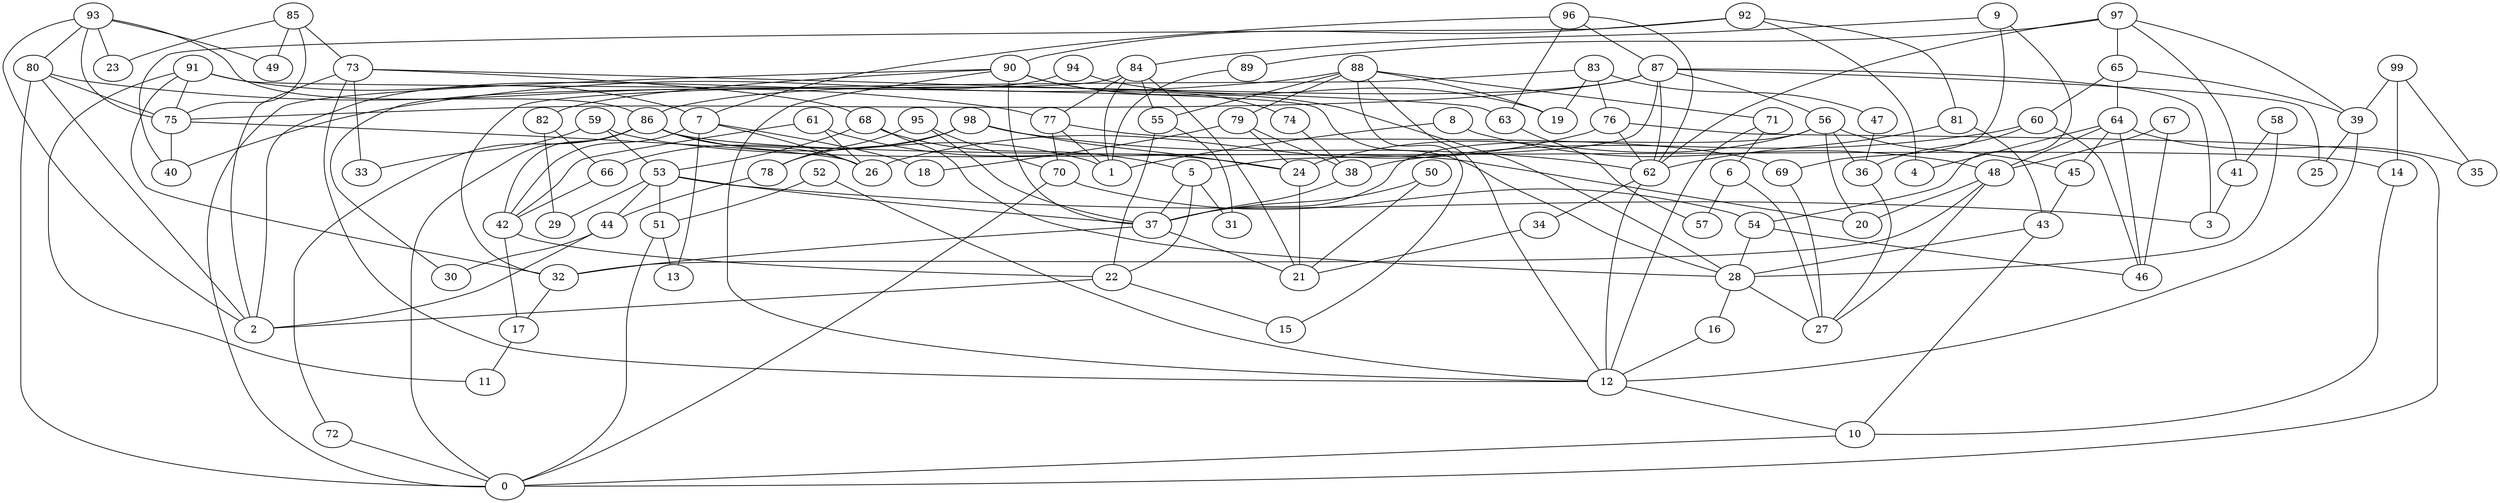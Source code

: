 digraph GG_graph {

subgraph G_graph {
edge [color = black]
"77" -> "70" [dir = none]
"77" -> "1" [dir = none]
"77" -> "69" [dir = none]
"72" -> "0" [dir = none]
"5" -> "31" [dir = none]
"5" -> "37" [dir = none]
"5" -> "22" [dir = none]
"74" -> "38" [dir = none]
"59" -> "53" [dir = none]
"59" -> "20" [dir = none]
"59" -> "33" [dir = none]
"50" -> "21" [dir = none]
"50" -> "37" [dir = none]
"67" -> "48" [dir = none]
"67" -> "46" [dir = none]
"37" -> "32" [dir = none]
"37" -> "21" [dir = none]
"6" -> "57" [dir = none]
"6" -> "27" [dir = none]
"68" -> "5" [dir = none]
"68" -> "28" [dir = none]
"90" -> "82" [dir = none]
"90" -> "37" [dir = none]
"90" -> "12" [dir = none]
"90" -> "0" [dir = none]
"90" -> "28" [dir = none]
"90" -> "74" [dir = none]
"87" -> "86" [dir = none]
"87" -> "75" [dir = none]
"87" -> "5" [dir = none]
"87" -> "3" [dir = none]
"87" -> "56" [dir = none]
"87" -> "25" [dir = none]
"87" -> "62" [dir = none]
"91" -> "7" [dir = none]
"91" -> "28" [dir = none]
"91" -> "75" [dir = none]
"91" -> "11" [dir = none]
"91" -> "32" [dir = none]
"83" -> "47" [dir = none]
"83" -> "76" [dir = none]
"83" -> "32" [dir = none]
"83" -> "19" [dir = none]
"28" -> "16" [dir = none]
"28" -> "27" [dir = none]
"58" -> "41" [dir = none]
"58" -> "28" [dir = none]
"84" -> "30" [dir = none]
"84" -> "21" [dir = none]
"84" -> "55" [dir = none]
"84" -> "1" [dir = none]
"84" -> "77" [dir = none]
"75" -> "40" [dir = none]
"75" -> "26" [dir = none]
"86" -> "42" [dir = none]
"86" -> "0" [dir = none]
"86" -> "26" [dir = none]
"86" -> "14" [dir = none]
"86" -> "1" [dir = none]
"86" -> "72" [dir = none]
"93" -> "23" [dir = none]
"93" -> "80" [dir = none]
"93" -> "75" [dir = none]
"93" -> "86" [dir = none]
"93" -> "49" [dir = none]
"93" -> "2" [dir = none]
"54" -> "46" [dir = none]
"54" -> "28" [dir = none]
"97" -> "65" [dir = none]
"97" -> "89" [dir = none]
"97" -> "39" [dir = none]
"97" -> "62" [dir = none]
"97" -> "41" [dir = none]
"98" -> "62" [dir = none]
"98" -> "66" [dir = none]
"98" -> "24" [dir = none]
"98" -> "78" [dir = none]
"82" -> "66" [dir = none]
"82" -> "29" [dir = none]
"89" -> "1" [dir = none]
"41" -> "3" [dir = none]
"42" -> "22" [dir = none]
"42" -> "17" [dir = none]
"80" -> "75" [dir = none]
"80" -> "77" [dir = none]
"80" -> "0" [dir = none]
"80" -> "2" [dir = none]
"78" -> "44" [dir = none]
"76" -> "62" [dir = none]
"76" -> "0" [dir = none]
"76" -> "26" [dir = none]
"36" -> "27" [dir = none]
"17" -> "11" [dir = none]
"14" -> "10" [dir = none]
"34" -> "21" [dir = none]
"12" -> "10" [dir = none]
"99" -> "35" [dir = none]
"99" -> "39" [dir = none]
"99" -> "14" [dir = none]
"79" -> "24" [dir = none]
"79" -> "38" [dir = none]
"79" -> "18" [dir = none]
"56" -> "36" [dir = none]
"56" -> "24" [dir = none]
"56" -> "37" [dir = none]
"56" -> "20" [dir = none]
"56" -> "45" [dir = none]
"92" -> "81" [dir = none]
"92" -> "90" [dir = none]
"92" -> "40" [dir = none]
"92" -> "4" [dir = none]
"71" -> "6" [dir = none]
"71" -> "12" [dir = none]
"60" -> "46" [dir = none]
"60" -> "38" [dir = none]
"60" -> "36" [dir = none]
"7" -> "18" [dir = none]
"7" -> "42" [dir = none]
"7" -> "26" [dir = none]
"7" -> "13" [dir = none]
"65" -> "64" [dir = none]
"65" -> "39" [dir = none]
"65" -> "60" [dir = none]
"39" -> "12" [dir = none]
"39" -> "25" [dir = none]
"95" -> "78" [dir = none]
"95" -> "37" [dir = none]
"95" -> "70" [dir = none]
"81" -> "62" [dir = none]
"81" -> "43" [dir = none]
"69" -> "27" [dir = none]
"88" -> "15" [dir = none]
"88" -> "19" [dir = none]
"88" -> "55" [dir = none]
"88" -> "79" [dir = none]
"88" -> "12" [dir = none]
"88" -> "40" [dir = none]
"88" -> "71" [dir = none]
"53" -> "29" [dir = none]
"53" -> "3" [dir = none]
"53" -> "51" [dir = none]
"53" -> "37" [dir = none]
"53" -> "44" [dir = none]
"73" -> "33" [dir = none]
"73" -> "68" [dir = none]
"73" -> "12" [dir = none]
"73" -> "2" [dir = none]
"73" -> "63" [dir = none]
"38" -> "37" [dir = none]
"61" -> "26" [dir = none]
"61" -> "24" [dir = none]
"61" -> "42" [dir = none]
"48" -> "20" [dir = none]
"48" -> "32" [dir = none]
"48" -> "27" [dir = none]
"63" -> "57" [dir = none]
"45" -> "43" [dir = none]
"96" -> "62" [dir = none]
"96" -> "63" [dir = none]
"96" -> "87" [dir = none]
"43" -> "10" [dir = none]
"43" -> "28" [dir = none]
"47" -> "36" [dir = none]
"32" -> "17" [dir = none]
"16" -> "12" [dir = none]
"85" -> "49" [dir = none]
"85" -> "73" [dir = none]
"85" -> "75" [dir = none]
"85" -> "23" [dir = none]
"22" -> "2" [dir = none]
"22" -> "15" [dir = none]
"94" -> "19" [dir = none]
"94" -> "2" [dir = none]
"55" -> "22" [dir = none]
"55" -> "31" [dir = none]
"62" -> "34" [dir = none]
"62" -> "12" [dir = none]
"64" -> "4" [dir = none]
"64" -> "48" [dir = none]
"64" -> "46" [dir = none]
"64" -> "45" [dir = none]
"64" -> "35" [dir = none]
"8" -> "1" [dir = none]
"8" -> "48" [dir = none]
"24" -> "21" [dir = none]
"51" -> "13" [dir = none]
"51" -> "0" [dir = none]
"44" -> "2" [dir = none]
"44" -> "30" [dir = none]
"10" -> "0" [dir = none]
"66" -> "42" [dir = none]
"70" -> "54" [dir = none]
"70" -> "0" [dir = none]
"52" -> "51" [dir = none]
"52" -> "12" [dir = none]
"9" -> "84" [dir = none]
"9" -> "54" [dir = none]
"9" -> "69" [dir = none]
"68" -> "53" [dir = none]
"96" -> "7" [dir = none]
}

}
